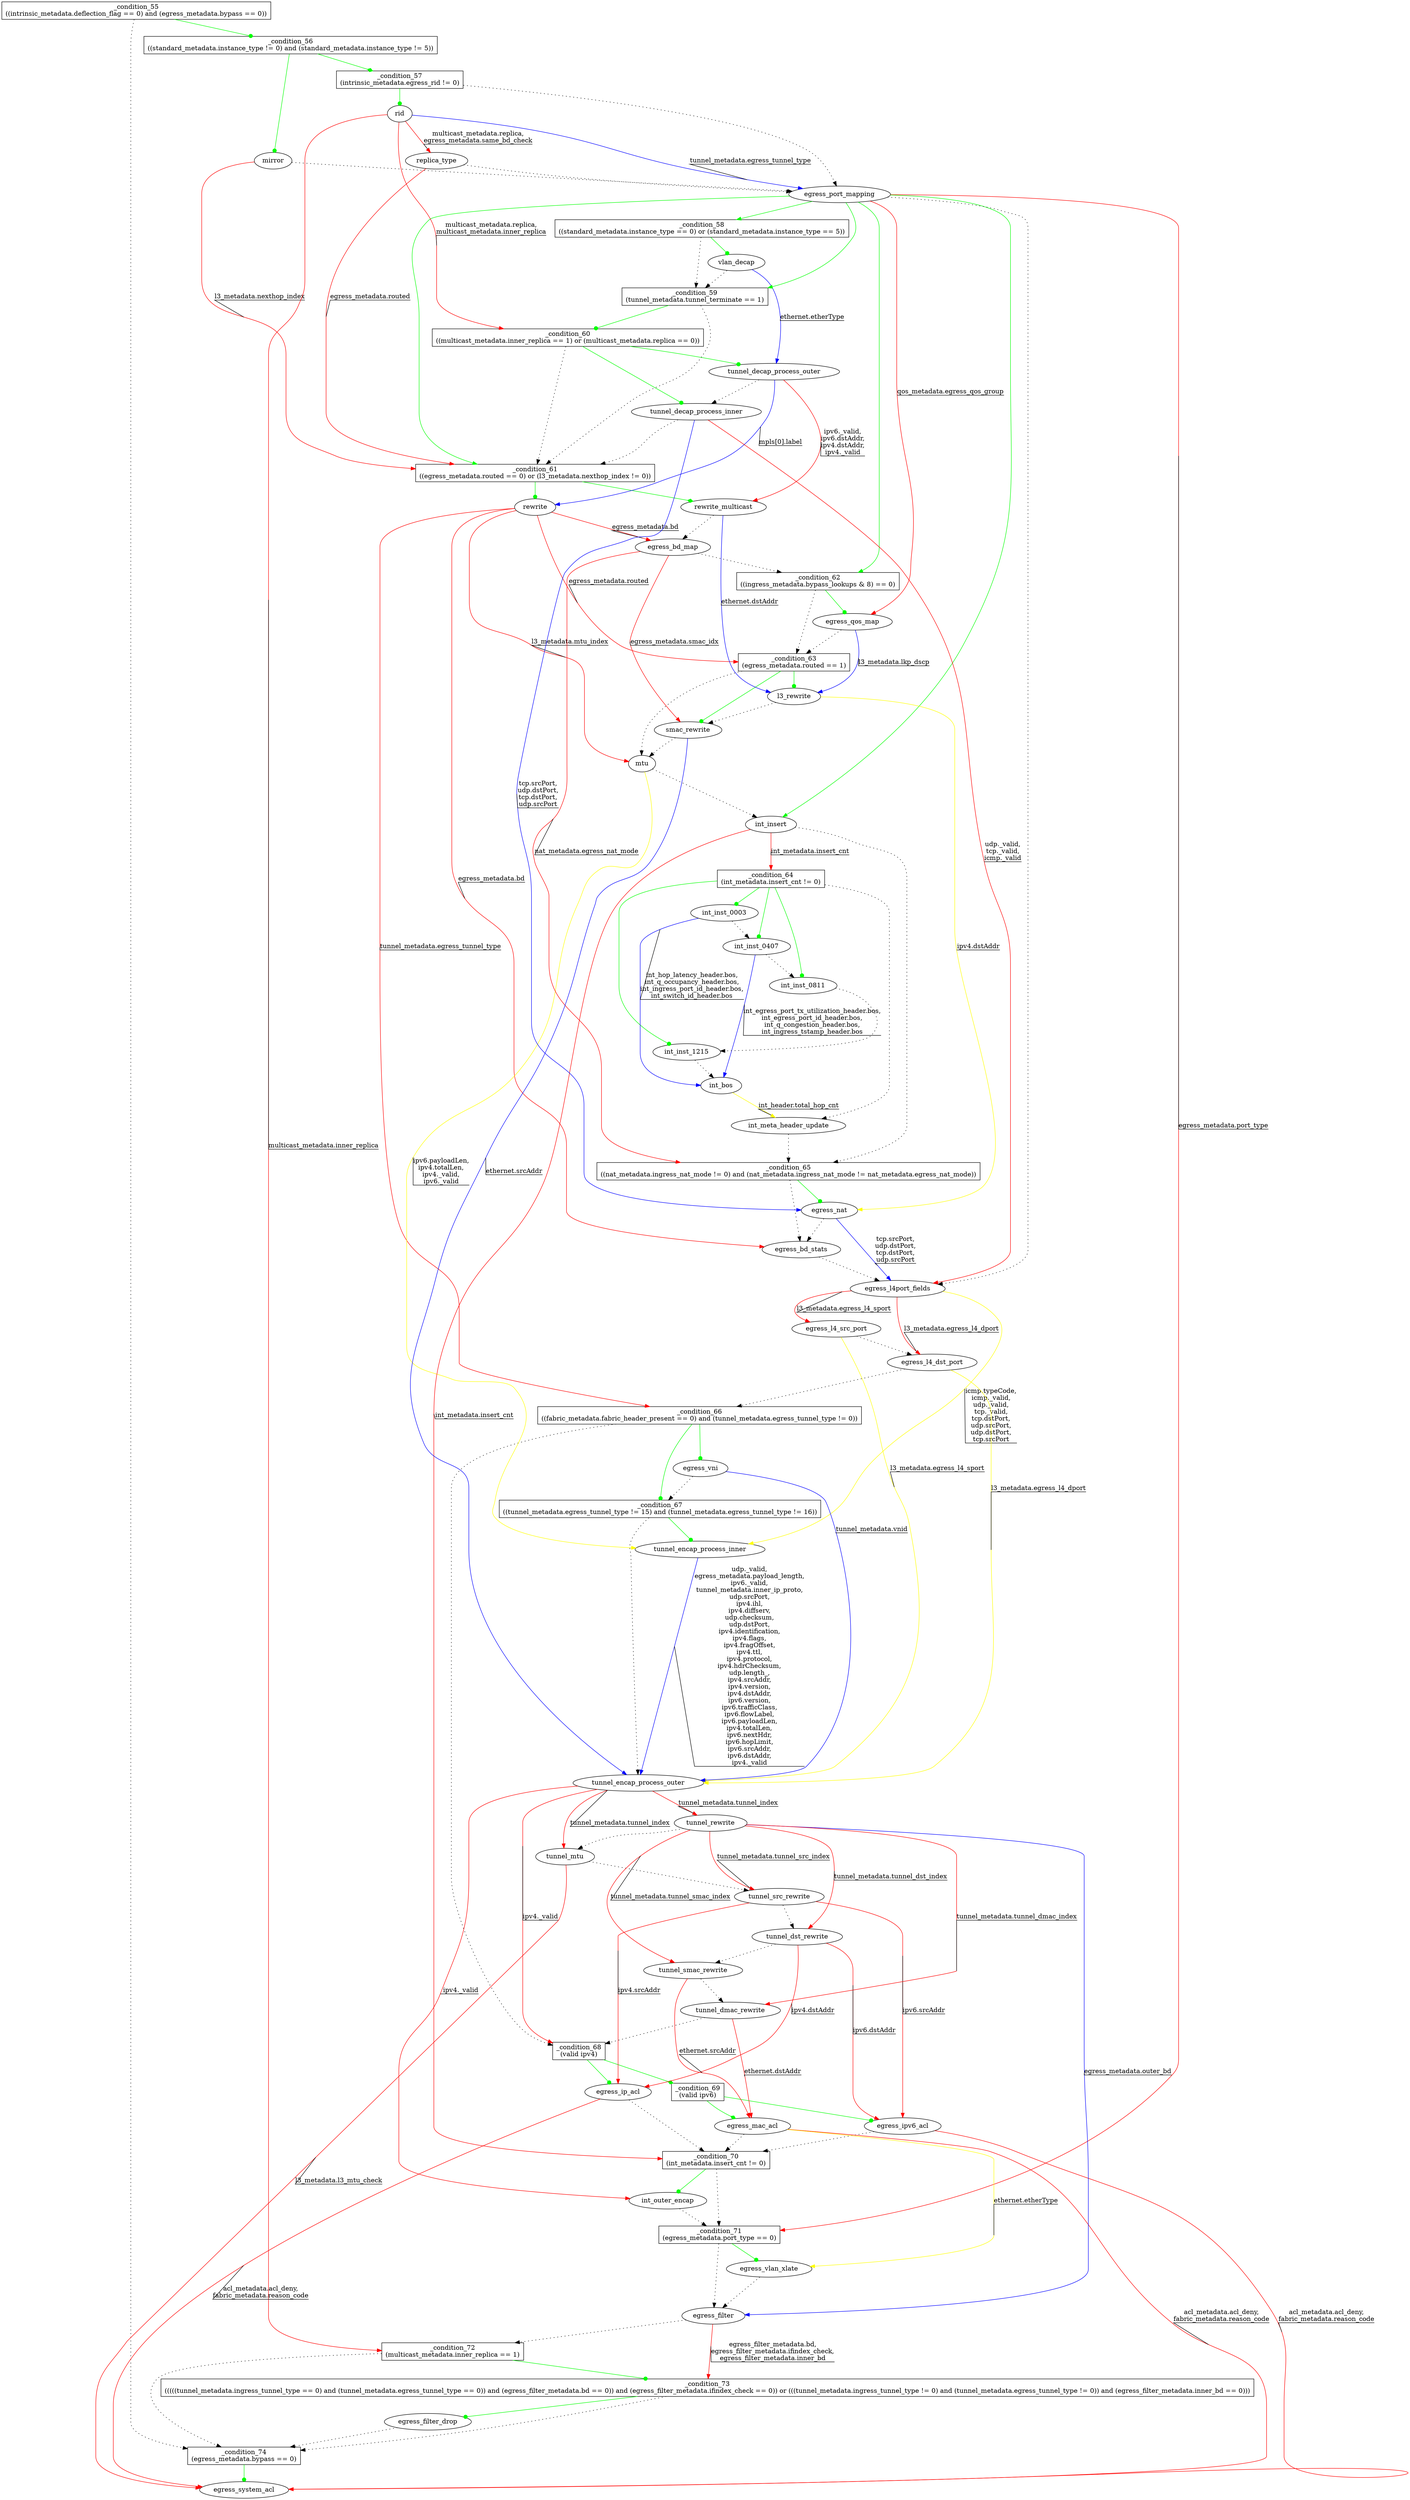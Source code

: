 digraph egress {
_condition_61 [shape=box label="_condition_61\n((egress_metadata.routed == 0) or (l3_metadata.nexthop_index != 0))"];
_condition_68 [shape=box label="_condition_68\n(valid ipv4)"];
_condition_69 [shape=box label="_condition_69\n(valid ipv6)"];
_condition_62 [shape=box label="_condition_62\n((ingress_metadata.bypass_lookups & 8) == 0)"];
_condition_63 [shape=box label="_condition_63\n(egress_metadata.routed == 1)"];
_condition_60 [shape=box label="_condition_60\n((multicast_metadata.inner_replica == 1) or (multicast_metadata.replica == 0))"];
_condition_66 [shape=box label="_condition_66\n((fabric_metadata.fabric_header_present == 0) and (tunnel_metadata.egress_tunnel_type != 0))"];
_condition_67 [shape=box label="_condition_67\n((tunnel_metadata.egress_tunnel_type != 15) and (tunnel_metadata.egress_tunnel_type != 16))"];
_condition_64 [shape=box label="_condition_64\n(int_metadata.insert_cnt != 0)"];
_condition_65 [shape=box label="_condition_65\n((nat_metadata.ingress_nat_mode != 0) and (nat_metadata.ingress_nat_mode != nat_metadata.egress_nat_mode))"];
_condition_57 [shape=box label="_condition_57\n(intrinsic_metadata.egress_rid != 0)"];
_condition_56 [shape=box label="_condition_56\n((standard_metadata.instance_type != 0) and (standard_metadata.instance_type != 5))"];
_condition_55 [shape=box label="_condition_55\n((intrinsic_metadata.deflection_flag == 0) and (egress_metadata.bypass == 0))"];
_condition_71 [shape=box label="_condition_71\n(egress_metadata.port_type == 0)"];
_condition_70 [shape=box label="_condition_70\n(int_metadata.insert_cnt != 0)"];
_condition_73 [shape=box label="_condition_73\n(((((tunnel_metadata.ingress_tunnel_type == 0) and (tunnel_metadata.egress_tunnel_type == 0)) and (egress_filter_metadata.bd == 0)) and (egress_filter_metadata.ifindex_check == 0)) or (((tunnel_metadata.ingress_tunnel_type != 0) and (tunnel_metadata.egress_tunnel_type != 0)) and (egress_filter_metadata.inner_bd == 0)))"];
_condition_72 [shape=box label="_condition_72\n(multicast_metadata.inner_replica == 1)"];
_condition_74 [shape=box label="_condition_74\n(egress_metadata.bypass == 0)"];
_condition_59 [shape=box label="_condition_59\n(tunnel_metadata.tunnel_terminate == 1)"];
_condition_58 [shape=box label="_condition_58\n((standard_metadata.instance_type == 0) or (standard_metadata.instance_type == 5))"];
int_bos -> int_meta_header_update [color=yellow label="int_header.total_hop_cnt" decorate=true];
_condition_61 -> rewrite [color=green label="" decorate=true arrowhead = dot];
_condition_61 -> rewrite_multicast [color=green label="" decorate=true arrowhead = diamond];
vlan_decap -> _condition_59 [style=dotted ];
vlan_decap -> tunnel_decap_process_outer [color=blue label="ethernet.etherType" decorate=true];
rewrite -> _condition_66 [color=red label="tunnel_metadata.egress_tunnel_type" decorate=true];
rewrite -> mtu [color=red label="l3_metadata.mtu_index" decorate=true];
rewrite -> egress_bd_map [color=red label="egress_metadata.bd" decorate=true];
rewrite -> _condition_63 [color=red label="egress_metadata.routed" decorate=true];
rewrite -> egress_bd_stats [color=red label="egress_metadata.bd" decorate=true];
int_insert -> _condition_70 [color=red label="int_metadata.insert_cnt" decorate=true];
int_insert -> _condition_65 [style=dotted ];
int_insert -> _condition_64 [color=red label="int_metadata.insert_cnt" decorate=true];
egress_ipv6_acl -> _condition_70 [style=dotted ];
egress_ipv6_acl -> egress_system_acl [color=red label="acl_metadata.acl_deny,
fabric_metadata.reason_code" decorate=true];
int_inst_0003 -> int_bos [color=blue label="int_hop_latency_header.bos,
int_q_occupancy_header.bos,
int_ingress_port_id_header.bos,
int_switch_id_header.bos" decorate=true];
int_inst_0003 -> int_inst_0407 [style=dotted ];
mirror -> _condition_61 [color=red label="l3_metadata.nexthop_index" decorate=true];
mirror -> egress_port_mapping [style=dotted ];
int_inst_1215 -> int_bos [style=dotted ];
rid -> _condition_60 [color=red label="multicast_metadata.replica,
multicast_metadata.inner_replica" decorate=true];
rid -> replica_type [color=red label="multicast_metadata.replica,
egress_metadata.same_bd_check" decorate=true];
rid -> _condition_72 [color=red label="multicast_metadata.inner_replica" decorate=true];
rid -> egress_port_mapping [color=blue label="tunnel_metadata.egress_tunnel_type" decorate=true];
mtu -> int_insert [style=dotted ];
mtu -> tunnel_encap_process_inner [color=yellow label="ipv6.payloadLen,
ipv4.totalLen,
ipv4._valid,
ipv6._valid" decorate=true];
egress_port_mapping -> egress_l4port_fields [style=dotted ];
egress_port_mapping -> _condition_71 [color=red label="egress_metadata.port_type" decorate=true];
egress_port_mapping -> egress_qos_map [color=red label="qos_metadata.egress_qos_group" decorate=true];
egress_port_mapping -> _condition_59 [color=green label="" decorate=true];
egress_port_mapping -> int_insert [color=green label="" decorate=true];
egress_port_mapping -> _condition_62 [color=green label="" decorate=true];
egress_port_mapping -> _condition_61 [color=green label="" decorate=true];
egress_port_mapping -> _condition_58 [color=green label="" decorate=true];
_condition_68 -> egress_ip_acl [color=green label="" decorate=true arrowhead = dot];
_condition_68 -> _condition_69 [color=green label="" decorate=true arrowhead = diamond];
_condition_69 -> egress_ipv6_acl [color=green label="" decorate=true arrowhead = dot];
_condition_69 -> egress_mac_acl [color=green label="" decorate=true arrowhead = diamond];
egress_bd_map -> _condition_62 [style=dotted ];
egress_bd_map -> smac_rewrite [color=red label="egress_metadata.smac_idx" decorate=true];
egress_bd_map -> _condition_65 [color=red label="nat_metadata.egress_nat_mode" decorate=true];
tunnel_src_rewrite -> egress_ip_acl [color=red label="ipv4.srcAddr" decorate=true];
tunnel_src_rewrite -> egress_ipv6_acl [color=red label="ipv6.srcAddr" decorate=true];
tunnel_src_rewrite -> tunnel_dst_rewrite [style=dotted ];
egress_l4port_fields -> egress_l4_dst_port [color=red label="l3_metadata.egress_l4_dport" decorate=true];
egress_l4port_fields -> egress_l4_src_port [color=red label="l3_metadata.egress_l4_sport" decorate=true];
egress_l4port_fields -> tunnel_encap_process_inner [color=yellow label="icmp.typeCode,
icmp._valid,
udp._valid,
tcp._valid,
tcp.dstPort,
udp.srcPort,
udp.dstPort,
tcp.srcPort" decorate=true];
_condition_62 -> _condition_63 [style=dotted ];
_condition_62 -> egress_qos_map [color=green label="" decorate=true arrowhead = dot];
_condition_63 -> mtu [style=dotted ];
_condition_63 -> l3_rewrite [color=green label="" decorate=true arrowhead = dot];
_condition_63 -> smac_rewrite [color=green label="" decorate=true arrowhead = dot];
_condition_60 -> tunnel_decap_process_inner [color=green label="" decorate=true arrowhead = dot];
_condition_60 -> _condition_61 [style=dotted ];
_condition_60 -> tunnel_decap_process_outer [color=green label="" decorate=true arrowhead = dot];
_condition_66 -> _condition_67 [color=green label="" decorate=true arrowhead = dot];
_condition_66 -> egress_vni [color=green label="" decorate=true arrowhead = dot];
_condition_66 -> _condition_68 [style=dotted ];
_condition_67 -> tunnel_encap_process_outer [style=dotted ];
_condition_67 -> tunnel_encap_process_inner [color=green label="" decorate=true arrowhead = dot];
_condition_64 -> int_inst_0407 [color=green label="" decorate=true arrowhead = dot];
_condition_64 -> int_inst_0003 [color=green label="" decorate=true arrowhead = dot];
_condition_64 -> int_inst_0811 [color=green label="" decorate=true arrowhead = dot];
_condition_64 -> int_inst_1215 [color=green label="" decorate=true arrowhead = dot];
_condition_64 -> int_meta_header_update [style=dotted ];
egress_bd_stats -> egress_l4port_fields [style=dotted ];
egress_vlan_xlate -> egress_filter [style=dotted ];
tunnel_encap_process_outer -> tunnel_mtu [color=red label="tunnel_metadata.tunnel_index" decorate=true];
tunnel_encap_process_outer -> tunnel_rewrite [color=red label="tunnel_metadata.tunnel_index" decorate=true];
tunnel_encap_process_outer -> _condition_68 [color=red label="ipv4._valid" decorate=true];
tunnel_encap_process_outer -> int_outer_encap [color=red label="ipv4._valid" decorate=true];
tunnel_mtu -> tunnel_src_rewrite [style=dotted ];
tunnel_mtu -> egress_system_acl [color=red label="l3_metadata.l3_mtu_check" decorate=true];
egress_filter_drop -> _condition_74 [style=dotted ];
tunnel_decap_process_inner -> _condition_61 [style=dotted ];
tunnel_decap_process_inner -> egress_nat [color=blue label="tcp.srcPort,
udp.dstPort,
tcp.dstPort,
udp.srcPort" decorate=true];
tunnel_decap_process_inner -> egress_l4port_fields [color=red label="udp._valid,
tcp._valid,
icmp._valid" decorate=true];
tunnel_decap_process_outer -> rewrite [color=blue label="mpls[0].label" decorate=true];
tunnel_decap_process_outer -> rewrite_multicast [color=red label="ipv6._valid,
ipv6.dstAddr,
ipv4.dstAddr,
ipv4._valid" decorate=true];
tunnel_decap_process_outer -> tunnel_decap_process_inner [style=dotted ];
tunnel_smac_rewrite -> tunnel_dmac_rewrite [style=dotted ];
tunnel_smac_rewrite -> egress_mac_acl [color=red label="ethernet.srcAddr" decorate=true];
smac_rewrite -> mtu [style=dotted ];
smac_rewrite -> tunnel_encap_process_outer [color=blue label="ethernet.srcAddr" decorate=true];
replica_type -> _condition_61 [color=red label="egress_metadata.routed" decorate=true];
replica_type -> egress_port_mapping [style=dotted ];
rewrite_multicast -> egress_bd_map [style=dotted ];
rewrite_multicast -> l3_rewrite [color=blue label="ethernet.dstAddr" decorate=true];
_condition_65 -> egress_nat [color=green label="" decorate=true arrowhead = dot];
_condition_65 -> egress_bd_stats [style=dotted ];
egress_filter -> _condition_73 [color=red label="egress_filter_metadata.bd,
egress_filter_metadata.ifindex_check,
egress_filter_metadata.inner_bd" decorate=true];
egress_filter -> _condition_72 [style=dotted ];
int_inst_0407 -> int_bos [color=blue label="int_egress_port_tx_utilization_header.bos,
int_egress_port_id_header.bos,
int_q_congestion_header.bos,
int_ingress_tstamp_header.bos" decorate=true];
int_inst_0407 -> int_inst_0811 [style=dotted ];
tunnel_rewrite -> tunnel_src_rewrite [color=red label="tunnel_metadata.tunnel_src_index" decorate=true];
tunnel_rewrite -> tunnel_smac_rewrite [color=red label="tunnel_metadata.tunnel_smac_index" decorate=true];
tunnel_rewrite -> tunnel_mtu [style=dotted ];
tunnel_rewrite -> tunnel_dmac_rewrite [color=red label="tunnel_metadata.tunnel_dmac_index" decorate=true];
tunnel_rewrite -> egress_filter [color=blue label="egress_metadata.outer_bd" decorate=true];
tunnel_rewrite -> tunnel_dst_rewrite [color=red label="tunnel_metadata.tunnel_dst_index" decorate=true];
egress_ip_acl -> _condition_70 [style=dotted ];
egress_ip_acl -> egress_system_acl [color=red label="acl_metadata.acl_deny,
fabric_metadata.reason_code" decorate=true];
tunnel_encap_process_inner -> tunnel_encap_process_outer [color=blue label="udp._valid,
egress_metadata.payload_length,
ipv6._valid,
tunnel_metadata.inner_ip_proto,
udp.srcPort,
ipv4.ihl,
ipv4.diffserv,
udp.checksum,
udp.dstPort,
ipv4.identification,
ipv4.flags,
ipv4.fragOffset,
ipv4.ttl,
ipv4.protocol,
ipv4.hdrChecksum,
udp.length_,
ipv4.srcAddr,
ipv4.version,
ipv4.dstAddr,
ipv6.version,
ipv6.trafficClass,
ipv6.flowLabel,
ipv6.payloadLen,
ipv4.totalLen,
ipv6.nextHdr,
ipv6.hopLimit,
ipv6.srcAddr,
ipv6.dstAddr,
ipv4._valid" decorate=true];
egress_nat -> egress_l4port_fields [color=blue label="tcp.srcPort,
udp.dstPort,
tcp.dstPort,
udp.srcPort" decorate=true];
egress_nat -> egress_bd_stats [style=dotted ];
_condition_57 -> rid [color=green label="" decorate=true arrowhead = dot];
_condition_57 -> egress_port_mapping [style=dotted ];
_condition_56 -> _condition_57 [color=green label="" decorate=true arrowhead = diamond];
_condition_56 -> mirror [color=green label="" decorate=true arrowhead = dot];
_condition_55 -> _condition_56 [color=green label="" decorate=true arrowhead = dot];
_condition_55 -> _condition_74 [style=dotted ];
tunnel_dmac_rewrite -> _condition_68 [style=dotted ];
tunnel_dmac_rewrite -> egress_mac_acl [color=red label="ethernet.dstAddr" decorate=true];
egress_l4_dst_port -> _condition_66 [style=dotted ];
egress_l4_dst_port -> tunnel_encap_process_outer [color=yellow label="l3_metadata.egress_l4_dport" decorate=true];
egress_mac_acl -> _condition_70 [style=dotted ];
egress_mac_acl -> egress_system_acl [color=red label="acl_metadata.acl_deny,
fabric_metadata.reason_code" decorate=true];
egress_mac_acl -> egress_vlan_xlate [color=yellow label="ethernet.etherType" decorate=true];
egress_vni -> _condition_67 [style=dotted ];
egress_vni -> tunnel_encap_process_outer [color=blue label="tunnel_metadata.vnid" decorate=true];
_condition_71 -> egress_filter [style=dotted ];
_condition_71 -> egress_vlan_xlate [color=green label="" decorate=true arrowhead = dot];
_condition_70 -> _condition_71 [style=dotted ];
_condition_70 -> int_outer_encap [color=green label="" decorate=true arrowhead = dot];
_condition_73 -> _condition_74 [style=dotted ];
_condition_73 -> egress_filter_drop [color=green label="" decorate=true arrowhead = dot];
_condition_72 -> _condition_73 [color=green label="" decorate=true arrowhead = dot];
_condition_72 -> _condition_74 [style=dotted ];
_condition_74 -> egress_system_acl [color=green label="" decorate=true arrowhead = dot];
_condition_59 -> _condition_60 [color=green label="" decorate=true arrowhead = dot];
_condition_59 -> _condition_61 [style=dotted ];
_condition_58 -> vlan_decap [color=green label="" decorate=true arrowhead = dot];
_condition_58 -> _condition_59 [style=dotted ];
l3_rewrite -> egress_nat [color=yellow label="ipv4.dstAddr" decorate=true];
l3_rewrite -> smac_rewrite [style=dotted ];
egress_l4_src_port -> egress_l4_dst_port [style=dotted ];
egress_l4_src_port -> tunnel_encap_process_outer [color=yellow label="l3_metadata.egress_l4_sport" decorate=true];
egress_qos_map -> _condition_63 [style=dotted ];
egress_qos_map -> l3_rewrite [color=blue label="l3_metadata.lkp_dscp" decorate=true];
int_meta_header_update -> _condition_65 [style=dotted ];
int_outer_encap -> _condition_71 [style=dotted ];
int_inst_0811 -> int_inst_1215 [style=dotted ];
tunnel_dst_rewrite -> egress_ip_acl [color=red label="ipv4.dstAddr" decorate=true];
tunnel_dst_rewrite -> tunnel_smac_rewrite [style=dotted ];
tunnel_dst_rewrite -> egress_ipv6_acl [color=red label="ipv6.dstAddr" decorate=true];
}
